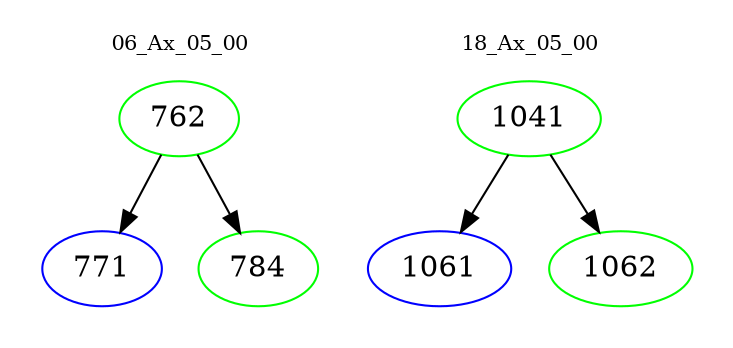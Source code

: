 digraph{
subgraph cluster_0 {
color = white
label = "06_Ax_05_00";
fontsize=10;
T0_762 [label="762", color="green"]
T0_762 -> T0_771 [color="black"]
T0_771 [label="771", color="blue"]
T0_762 -> T0_784 [color="black"]
T0_784 [label="784", color="green"]
}
subgraph cluster_1 {
color = white
label = "18_Ax_05_00";
fontsize=10;
T1_1041 [label="1041", color="green"]
T1_1041 -> T1_1061 [color="black"]
T1_1061 [label="1061", color="blue"]
T1_1041 -> T1_1062 [color="black"]
T1_1062 [label="1062", color="green"]
}
}
